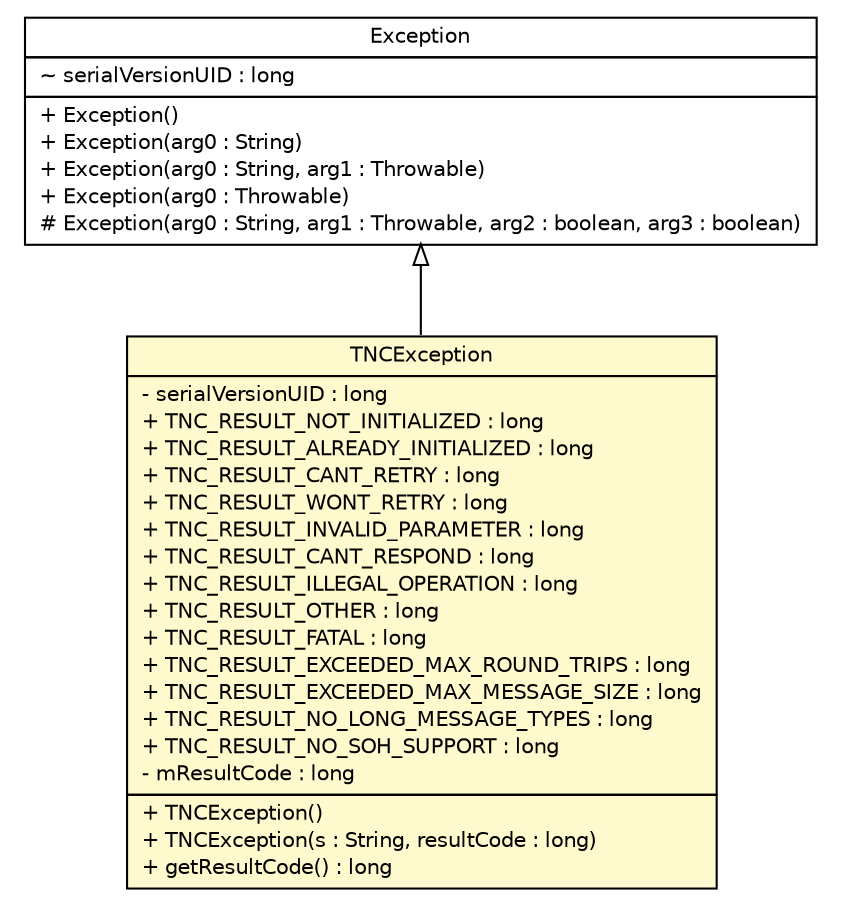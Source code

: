 #!/usr/local/bin/dot
#
# Class diagram 
# Generated by UMLGraph version R5_6 (http://www.umlgraph.org/)
#

digraph G {
	edge [fontname="Helvetica",fontsize=10,labelfontname="Helvetica",labelfontsize=10];
	node [fontname="Helvetica",fontsize=10,shape=plaintext];
	nodesep=0.25;
	ranksep=0.5;
	// org.trustedcomputinggroup.tnc.ifimc.TNCException
	c135 [label=<<table title="org.trustedcomputinggroup.tnc.ifimc.TNCException" border="0" cellborder="1" cellspacing="0" cellpadding="2" port="p" bgcolor="lemonChiffon" href="./TNCException.html">
		<tr><td><table border="0" cellspacing="0" cellpadding="1">
<tr><td align="center" balign="center"> TNCException </td></tr>
		</table></td></tr>
		<tr><td><table border="0" cellspacing="0" cellpadding="1">
<tr><td align="left" balign="left"> - serialVersionUID : long </td></tr>
<tr><td align="left" balign="left"> + TNC_RESULT_NOT_INITIALIZED : long </td></tr>
<tr><td align="left" balign="left"> + TNC_RESULT_ALREADY_INITIALIZED : long </td></tr>
<tr><td align="left" balign="left"> + TNC_RESULT_CANT_RETRY : long </td></tr>
<tr><td align="left" balign="left"> + TNC_RESULT_WONT_RETRY : long </td></tr>
<tr><td align="left" balign="left"> + TNC_RESULT_INVALID_PARAMETER : long </td></tr>
<tr><td align="left" balign="left"> + TNC_RESULT_CANT_RESPOND : long </td></tr>
<tr><td align="left" balign="left"> + TNC_RESULT_ILLEGAL_OPERATION : long </td></tr>
<tr><td align="left" balign="left"> + TNC_RESULT_OTHER : long </td></tr>
<tr><td align="left" balign="left"> + TNC_RESULT_FATAL : long </td></tr>
<tr><td align="left" balign="left"> + TNC_RESULT_EXCEEDED_MAX_ROUND_TRIPS : long </td></tr>
<tr><td align="left" balign="left"> + TNC_RESULT_EXCEEDED_MAX_MESSAGE_SIZE : long </td></tr>
<tr><td align="left" balign="left"> + TNC_RESULT_NO_LONG_MESSAGE_TYPES : long </td></tr>
<tr><td align="left" balign="left"> + TNC_RESULT_NO_SOH_SUPPORT : long </td></tr>
<tr><td align="left" balign="left"> - mResultCode : long </td></tr>
		</table></td></tr>
		<tr><td><table border="0" cellspacing="0" cellpadding="1">
<tr><td align="left" balign="left"> + TNCException() </td></tr>
<tr><td align="left" balign="left"> + TNCException(s : String, resultCode : long) </td></tr>
<tr><td align="left" balign="left"> + getResultCode() : long </td></tr>
		</table></td></tr>
		</table>>, URL="./TNCException.html", fontname="Helvetica", fontcolor="black", fontsize=10.0];
	//org.trustedcomputinggroup.tnc.ifimc.TNCException extends java.lang.Exception
	c145:p -> c135:p [dir=back,arrowtail=empty];
	// java.lang.Exception
	c145 [label=<<table title="java.lang.Exception" border="0" cellborder="1" cellspacing="0" cellpadding="2" port="p" href="http://java.sun.com/j2se/1.4.2/docs/api/java/lang/Exception.html">
		<tr><td><table border="0" cellspacing="0" cellpadding="1">
<tr><td align="center" balign="center"> Exception </td></tr>
		</table></td></tr>
		<tr><td><table border="0" cellspacing="0" cellpadding="1">
<tr><td align="left" balign="left"> ~ serialVersionUID : long </td></tr>
		</table></td></tr>
		<tr><td><table border="0" cellspacing="0" cellpadding="1">
<tr><td align="left" balign="left"> + Exception() </td></tr>
<tr><td align="left" balign="left"> + Exception(arg0 : String) </td></tr>
<tr><td align="left" balign="left"> + Exception(arg0 : String, arg1 : Throwable) </td></tr>
<tr><td align="left" balign="left"> + Exception(arg0 : Throwable) </td></tr>
<tr><td align="left" balign="left"> # Exception(arg0 : String, arg1 : Throwable, arg2 : boolean, arg3 : boolean) </td></tr>
		</table></td></tr>
		</table>>, URL="http://java.sun.com/j2se/1.4.2/docs/api/java/lang/Exception.html", fontname="Helvetica", fontcolor="black", fontsize=10.0];
}

